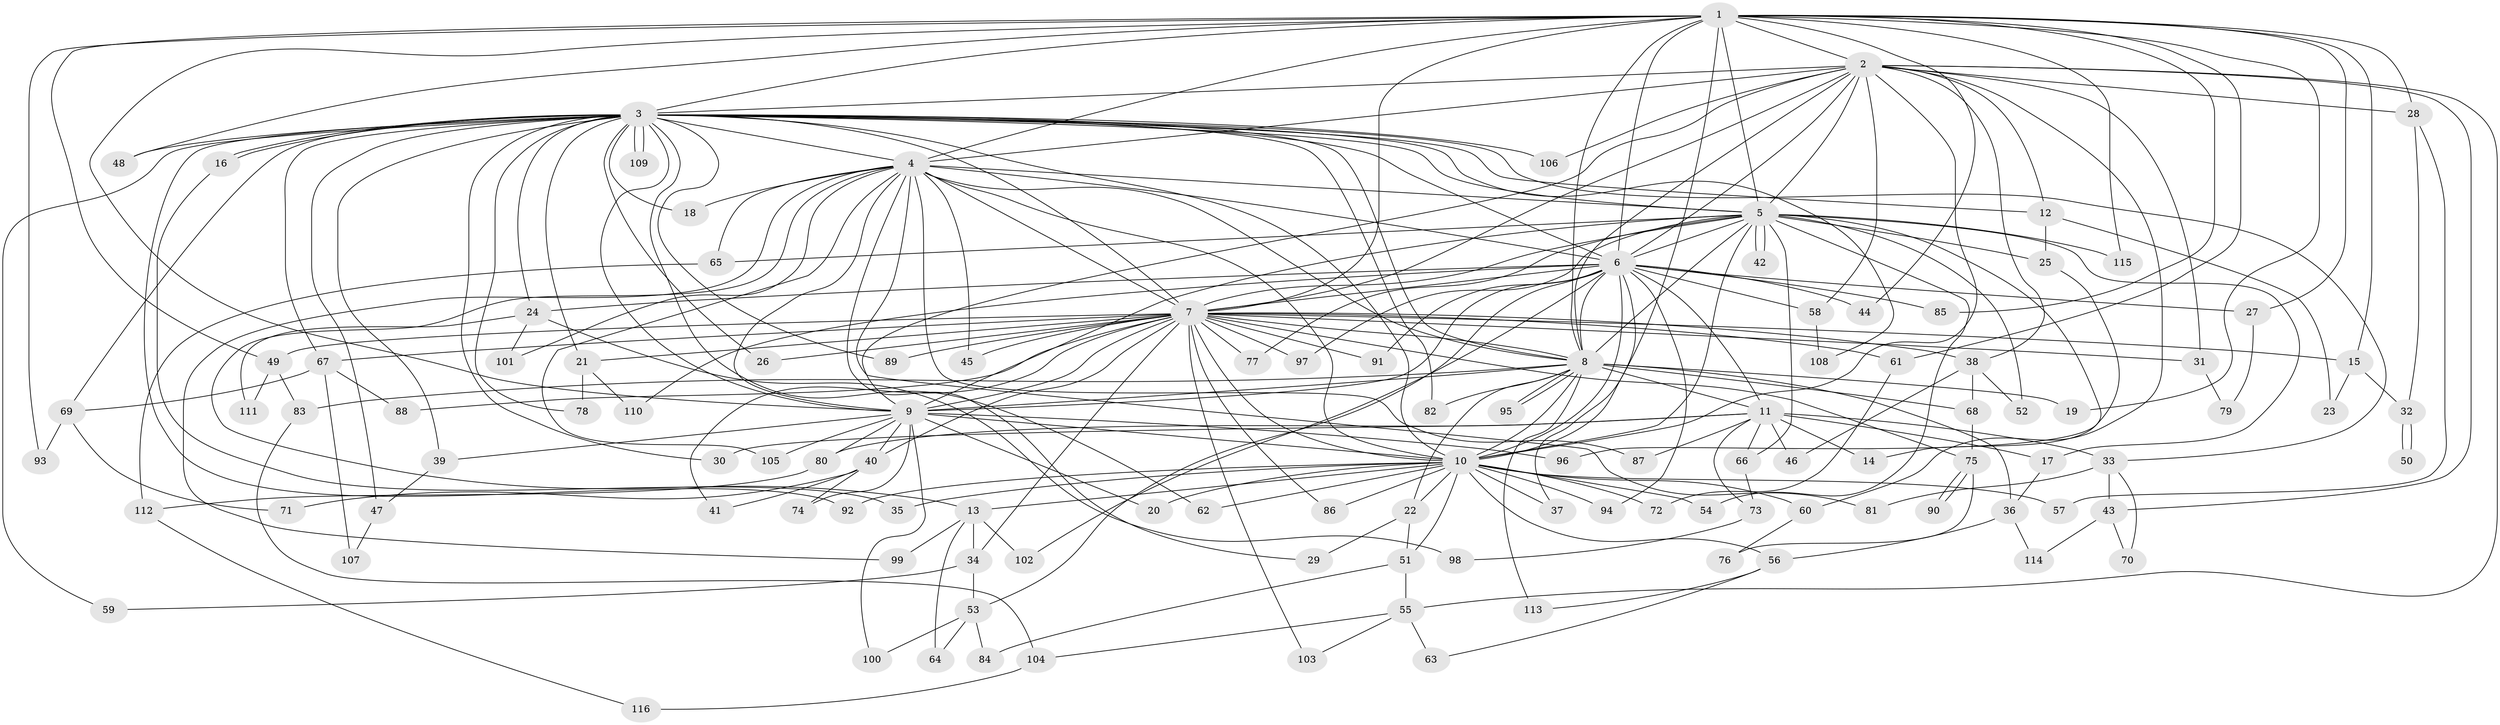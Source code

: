 // Generated by graph-tools (version 1.1) at 2025/49/03/09/25 03:49:30]
// undirected, 116 vertices, 257 edges
graph export_dot {
graph [start="1"]
  node [color=gray90,style=filled];
  1;
  2;
  3;
  4;
  5;
  6;
  7;
  8;
  9;
  10;
  11;
  12;
  13;
  14;
  15;
  16;
  17;
  18;
  19;
  20;
  21;
  22;
  23;
  24;
  25;
  26;
  27;
  28;
  29;
  30;
  31;
  32;
  33;
  34;
  35;
  36;
  37;
  38;
  39;
  40;
  41;
  42;
  43;
  44;
  45;
  46;
  47;
  48;
  49;
  50;
  51;
  52;
  53;
  54;
  55;
  56;
  57;
  58;
  59;
  60;
  61;
  62;
  63;
  64;
  65;
  66;
  67;
  68;
  69;
  70;
  71;
  72;
  73;
  74;
  75;
  76;
  77;
  78;
  79;
  80;
  81;
  82;
  83;
  84;
  85;
  86;
  87;
  88;
  89;
  90;
  91;
  92;
  93;
  94;
  95;
  96;
  97;
  98;
  99;
  100;
  101;
  102;
  103;
  104;
  105;
  106;
  107;
  108;
  109;
  110;
  111;
  112;
  113;
  114;
  115;
  116;
  1 -- 2;
  1 -- 3;
  1 -- 4;
  1 -- 5;
  1 -- 6;
  1 -- 7;
  1 -- 8;
  1 -- 9;
  1 -- 10;
  1 -- 15;
  1 -- 19;
  1 -- 27;
  1 -- 28;
  1 -- 44;
  1 -- 48;
  1 -- 49;
  1 -- 61;
  1 -- 85;
  1 -- 93;
  1 -- 115;
  2 -- 3;
  2 -- 4;
  2 -- 5;
  2 -- 6;
  2 -- 7;
  2 -- 8;
  2 -- 9;
  2 -- 10;
  2 -- 12;
  2 -- 28;
  2 -- 31;
  2 -- 38;
  2 -- 43;
  2 -- 55;
  2 -- 58;
  2 -- 60;
  2 -- 106;
  3 -- 4;
  3 -- 5;
  3 -- 6;
  3 -- 7;
  3 -- 8;
  3 -- 9;
  3 -- 10;
  3 -- 12;
  3 -- 16;
  3 -- 16;
  3 -- 18;
  3 -- 21;
  3 -- 24;
  3 -- 26;
  3 -- 30;
  3 -- 33;
  3 -- 39;
  3 -- 47;
  3 -- 48;
  3 -- 59;
  3 -- 62;
  3 -- 67;
  3 -- 69;
  3 -- 78;
  3 -- 82;
  3 -- 89;
  3 -- 92;
  3 -- 106;
  3 -- 108;
  3 -- 109;
  3 -- 109;
  4 -- 5;
  4 -- 6;
  4 -- 7;
  4 -- 8;
  4 -- 9;
  4 -- 10;
  4 -- 13;
  4 -- 18;
  4 -- 29;
  4 -- 45;
  4 -- 65;
  4 -- 81;
  4 -- 87;
  4 -- 99;
  4 -- 101;
  4 -- 105;
  5 -- 6;
  5 -- 7;
  5 -- 8;
  5 -- 9;
  5 -- 10;
  5 -- 14;
  5 -- 17;
  5 -- 25;
  5 -- 42;
  5 -- 42;
  5 -- 52;
  5 -- 54;
  5 -- 65;
  5 -- 66;
  5 -- 77;
  5 -- 97;
  5 -- 115;
  6 -- 7;
  6 -- 8;
  6 -- 9;
  6 -- 10;
  6 -- 11;
  6 -- 24;
  6 -- 27;
  6 -- 37;
  6 -- 44;
  6 -- 53;
  6 -- 58;
  6 -- 85;
  6 -- 91;
  6 -- 94;
  6 -- 102;
  6 -- 110;
  7 -- 8;
  7 -- 9;
  7 -- 10;
  7 -- 15;
  7 -- 21;
  7 -- 26;
  7 -- 31;
  7 -- 34;
  7 -- 38;
  7 -- 40;
  7 -- 41;
  7 -- 45;
  7 -- 49;
  7 -- 61;
  7 -- 67;
  7 -- 75;
  7 -- 77;
  7 -- 86;
  7 -- 88;
  7 -- 89;
  7 -- 91;
  7 -- 97;
  7 -- 103;
  8 -- 9;
  8 -- 10;
  8 -- 11;
  8 -- 19;
  8 -- 22;
  8 -- 36;
  8 -- 68;
  8 -- 82;
  8 -- 83;
  8 -- 95;
  8 -- 95;
  8 -- 113;
  9 -- 10;
  9 -- 20;
  9 -- 39;
  9 -- 40;
  9 -- 74;
  9 -- 80;
  9 -- 96;
  9 -- 100;
  9 -- 105;
  10 -- 13;
  10 -- 20;
  10 -- 22;
  10 -- 35;
  10 -- 37;
  10 -- 51;
  10 -- 54;
  10 -- 56;
  10 -- 57;
  10 -- 60;
  10 -- 62;
  10 -- 72;
  10 -- 86;
  10 -- 92;
  10 -- 94;
  11 -- 14;
  11 -- 17;
  11 -- 30;
  11 -- 33;
  11 -- 46;
  11 -- 66;
  11 -- 73;
  11 -- 80;
  11 -- 87;
  12 -- 23;
  12 -- 25;
  13 -- 34;
  13 -- 64;
  13 -- 99;
  13 -- 102;
  15 -- 23;
  15 -- 32;
  16 -- 35;
  17 -- 36;
  21 -- 78;
  21 -- 110;
  22 -- 29;
  22 -- 51;
  24 -- 98;
  24 -- 101;
  24 -- 111;
  25 -- 96;
  27 -- 79;
  28 -- 32;
  28 -- 57;
  31 -- 79;
  32 -- 50;
  32 -- 50;
  33 -- 43;
  33 -- 70;
  33 -- 81;
  34 -- 53;
  34 -- 59;
  36 -- 56;
  36 -- 114;
  38 -- 46;
  38 -- 52;
  38 -- 68;
  39 -- 47;
  40 -- 41;
  40 -- 71;
  40 -- 74;
  43 -- 70;
  43 -- 114;
  47 -- 107;
  49 -- 83;
  49 -- 111;
  51 -- 55;
  51 -- 84;
  53 -- 64;
  53 -- 84;
  53 -- 100;
  55 -- 63;
  55 -- 103;
  55 -- 104;
  56 -- 63;
  56 -- 113;
  58 -- 108;
  60 -- 76;
  61 -- 72;
  65 -- 112;
  66 -- 73;
  67 -- 69;
  67 -- 88;
  67 -- 107;
  68 -- 75;
  69 -- 71;
  69 -- 93;
  73 -- 98;
  75 -- 76;
  75 -- 90;
  75 -- 90;
  80 -- 112;
  83 -- 104;
  104 -- 116;
  112 -- 116;
}
